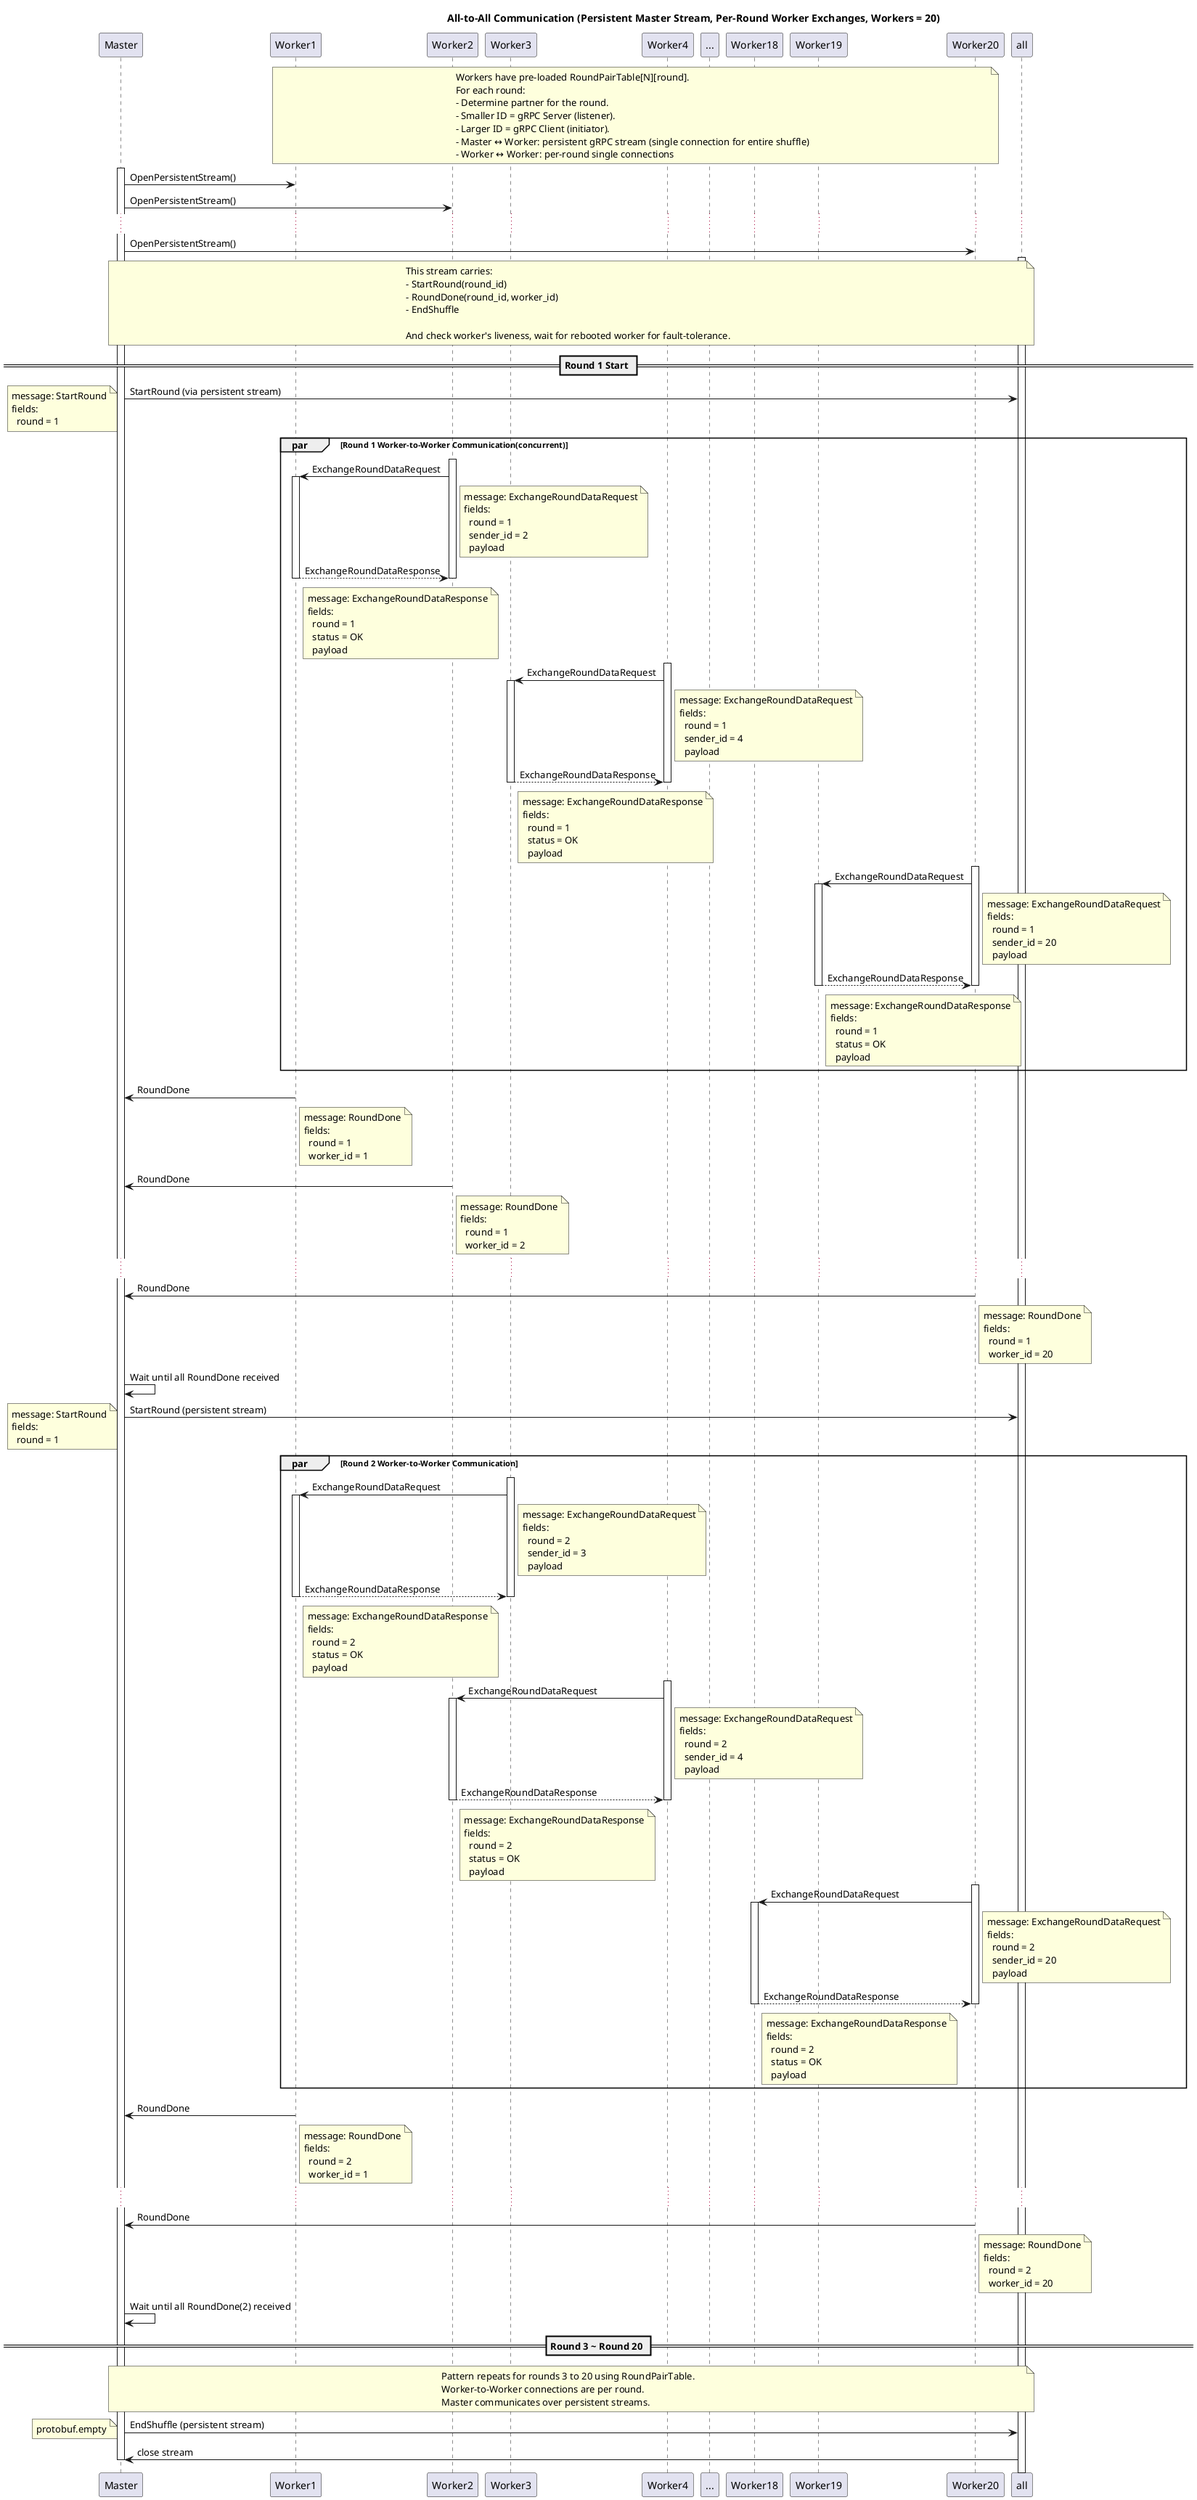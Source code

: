 @startuml
!pragma teoz true
title All-to-All Communication (Persistent Master Stream, Per-Round Worker Exchanges, Workers = 20)

participant Master
participant "Worker1" as W1
participant "Worker2" as W2
participant "Worker3" as W3
participant "Worker4" as W4
participant "..." as Wn
participant "Worker18" as W18
participant "Worker19" as W19
participant "Worker20" as W20

note over W1, W20
Workers have pre-loaded RoundPairTable[N][round].
For each round:
- Determine partner for the round.
- Smaller ID = gRPC Server (listener).
- Larger ID = gRPC Client (initiator).
- Master ↔ Worker: persistent gRPC stream (single connection for entire shuffle)
- Worker ↔ Worker: per-round single connections
end note

activate Master
Master -> W1: OpenPersistentStream()
Master -> W2: OpenPersistentStream()
...
Master -> W20: OpenPersistentStream()
activate all

note over Master, all
This stream carries:
- StartRound(round_id)
- RoundDone(round_id, worker_id)
- EndShuffle

And check worker's liveness, wait for rebooted worker for fault-tolerance.
end note


' =====================================================
'                         ROUND 1
' =====================================================
== Round 1 Start ==
Master -> all: StartRound (via persistent stream)
note left
message: StartRound
fields:
  round = 1
end note

par Round 1 Worker-to-Worker Communication(concurrent)

    activate W2
    W2 -> W1: ExchangeRoundDataRequest
    note right of W2
    message: ExchangeRoundDataRequest
    fields:
      round = 1
      sender_id = 2
      payload
    end note

    activate W1
    W1 --> W2: ExchangeRoundDataResponse
    note right of W1
    message: ExchangeRoundDataResponse
    fields:
      round = 1
      status = OK
      payload
    end note
    deactivate W1
    deactivate W2

    activate W4
    W4 -> W3: ExchangeRoundDataRequest
    note right of W4
    message: ExchangeRoundDataRequest
    fields:
      round = 1
      sender_id = 4
      payload
    end note

    activate W3
    W3 --> W4: ExchangeRoundDataResponse
    note right of W3
    message: ExchangeRoundDataResponse
    fields:
      round = 1
      status = OK
      payload
    end note
    deactivate W3
    deactivate W4

    activate W20
    W20 -> W19: ExchangeRoundDataRequest
    note right of W20
    message: ExchangeRoundDataRequest
    fields:
      round = 1
      sender_id = 20
      payload
    end note

    activate W19
    W19 --> W20: ExchangeRoundDataResponse
    note right of W19
    message: ExchangeRoundDataResponse
    fields:
      round = 1
      status = OK
      payload
    end note
    deactivate W19
    deactivate W20

end

W1 -> Master: RoundDone
note right of W1
message: RoundDone
fields:
  round = 1
  worker_id = 1
end note
W2 -> Master: RoundDone
note right of W2
message: RoundDone
fields:
  round = 1
  worker_id = 2
end note
...
W20 -> Master: RoundDone
note right of W20
message: RoundDone
fields:
  round = 1
  worker_id = 20
end note
Master -> Master: Wait until all RoundDone received


' =====================================================
'                         ROUND 2
' =====================================================
Master -> all: StartRound (persistent stream)
note left
message: StartRound
fields:
  round = 1
end note

par Round 2 Worker-to-Worker Communication

    activate W3
    W3 -> W1: ExchangeRoundDataRequest
    note right of W3
    message: ExchangeRoundDataRequest
    fields:
      round = 2
      sender_id = 3
      payload
    end note

    activate W1
    W1 --> W3: ExchangeRoundDataResponse
    note right of W1
    message: ExchangeRoundDataResponse
    fields:
      round = 2
      status = OK
      payload
    end note
    deactivate W1
    deactivate W3


    activate W4
    W4 -> W2: ExchangeRoundDataRequest
    note right of W4
    message: ExchangeRoundDataRequest
    fields:
      round = 2
      sender_id = 4
      payload
    end note

    activate W2
    W2 --> W4: ExchangeRoundDataResponse
    note right of W2
    message: ExchangeRoundDataResponse
    fields:
      round = 2
      status = OK
      payload
    end note
    deactivate W2
    deactivate W4


    activate W20
    W20 -> W18: ExchangeRoundDataRequest
    note right of W20
    message: ExchangeRoundDataRequest
    fields:
      round = 2
      sender_id = 20
      payload
    end note

    activate W18
    W18 --> W20: ExchangeRoundDataResponse
    note right of W18
    message: ExchangeRoundDataResponse
    fields:
      round = 2
      status = OK
      payload
    end note
    deactivate W18
    deactivate W20

end

W1 -> Master: RoundDone
note right of W1
message: RoundDone
fields:
  round = 2
  worker_id = 1
end note
...
W20 -> Master: RoundDone
note right of W20
message: RoundDone
fields:
  round = 2
  worker_id = 20
end note
Master -> Master: Wait until all RoundDone(2) received


' =====================================================
'                   ROUNDS 3 ~ 20
' =====================================================
== Round 3 ~ Round 20 ==
note over Master, all
Pattern repeats for rounds 3 to 20 using RoundPairTable.
Worker-to-Worker connections are per round.
Master communicates over persistent streams.
end note


Master -> all: EndShuffle (persistent stream)
note left
  protobuf.empty
end note
all -> Master: close stream
deactivate Master

@enduml

